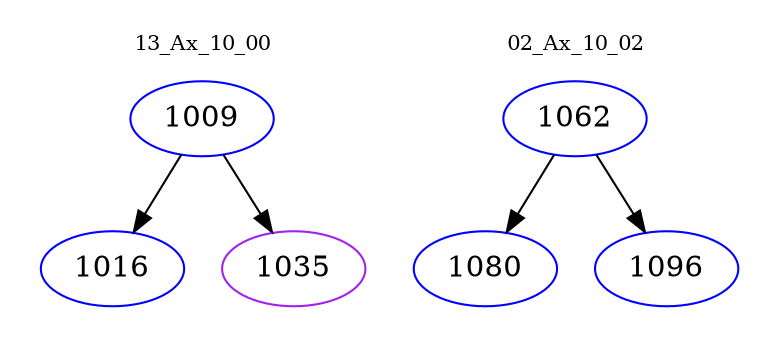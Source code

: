 digraph{
subgraph cluster_0 {
color = white
label = "13_Ax_10_00";
fontsize=10;
T0_1009 [label="1009", color="blue"]
T0_1009 -> T0_1016 [color="black"]
T0_1016 [label="1016", color="blue"]
T0_1009 -> T0_1035 [color="black"]
T0_1035 [label="1035", color="purple"]
}
subgraph cluster_1 {
color = white
label = "02_Ax_10_02";
fontsize=10;
T1_1062 [label="1062", color="blue"]
T1_1062 -> T1_1080 [color="black"]
T1_1080 [label="1080", color="blue"]
T1_1062 -> T1_1096 [color="black"]
T1_1096 [label="1096", color="blue"]
}
}
